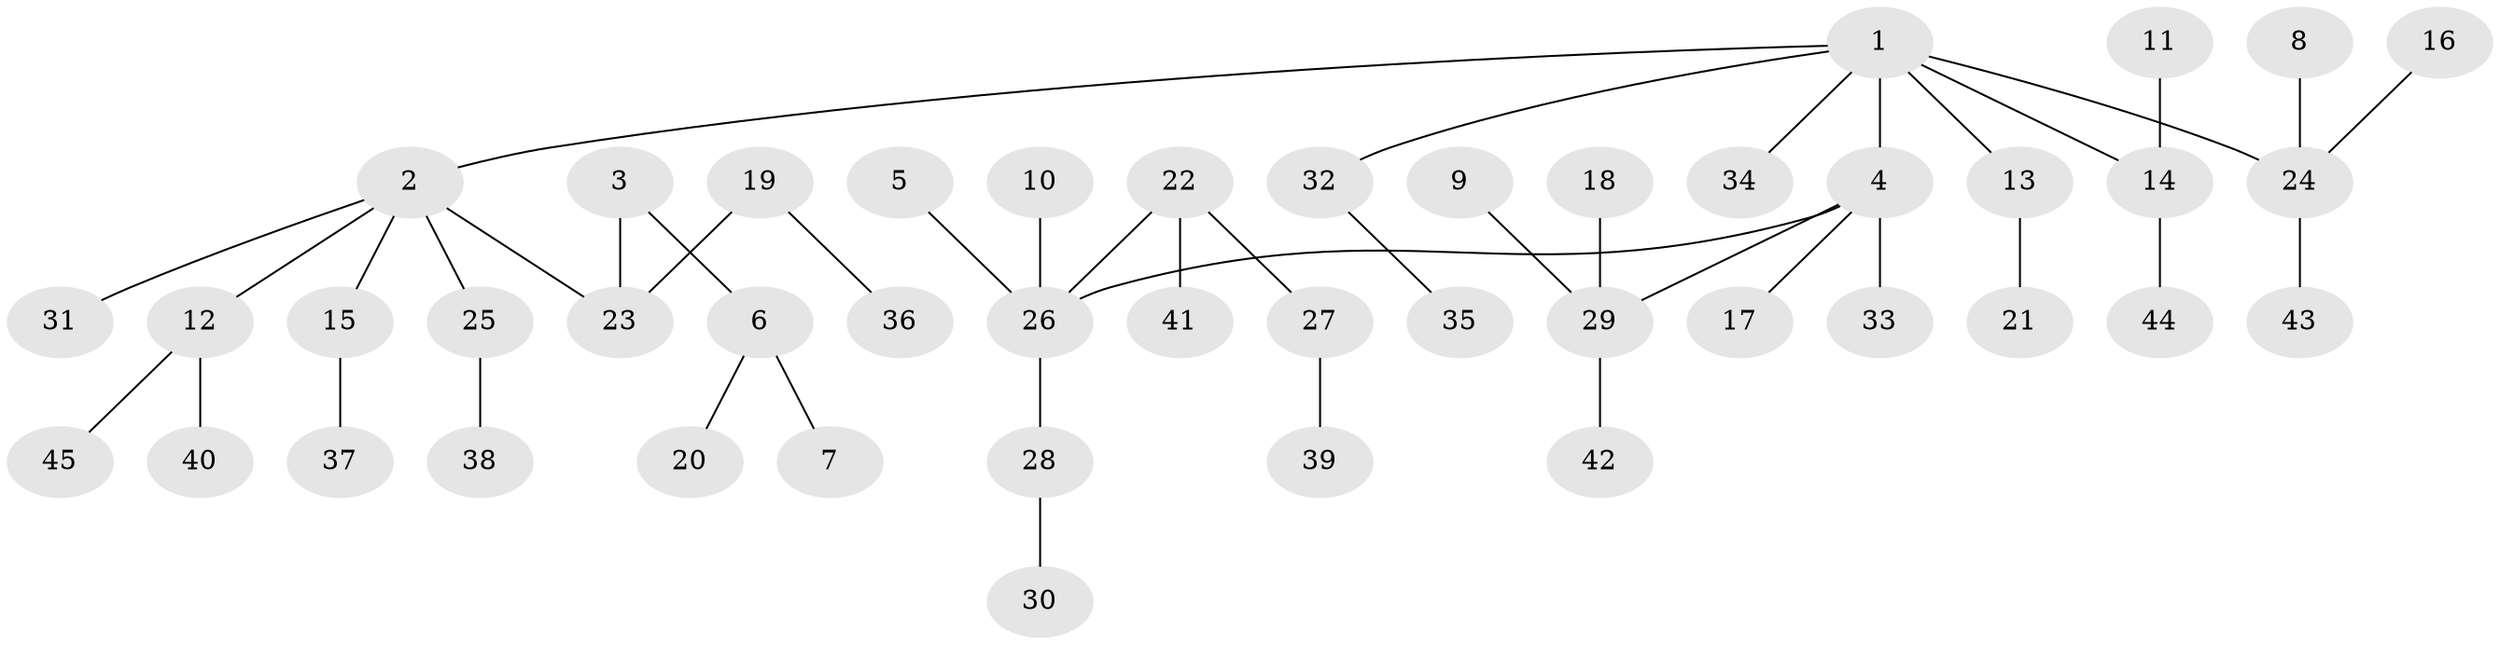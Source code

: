 // original degree distribution, {3: 0.0898876404494382, 7: 0.011235955056179775, 2: 0.30337078651685395, 5: 0.033707865168539325, 4: 0.07865168539325842, 6: 0.011235955056179775, 1: 0.47191011235955055}
// Generated by graph-tools (version 1.1) at 2025/50/03/09/25 03:50:22]
// undirected, 45 vertices, 44 edges
graph export_dot {
graph [start="1"]
  node [color=gray90,style=filled];
  1;
  2;
  3;
  4;
  5;
  6;
  7;
  8;
  9;
  10;
  11;
  12;
  13;
  14;
  15;
  16;
  17;
  18;
  19;
  20;
  21;
  22;
  23;
  24;
  25;
  26;
  27;
  28;
  29;
  30;
  31;
  32;
  33;
  34;
  35;
  36;
  37;
  38;
  39;
  40;
  41;
  42;
  43;
  44;
  45;
  1 -- 2 [weight=1.0];
  1 -- 4 [weight=1.0];
  1 -- 13 [weight=1.0];
  1 -- 14 [weight=1.0];
  1 -- 24 [weight=1.0];
  1 -- 32 [weight=1.0];
  1 -- 34 [weight=1.0];
  2 -- 12 [weight=1.0];
  2 -- 15 [weight=1.0];
  2 -- 23 [weight=1.0];
  2 -- 25 [weight=1.0];
  2 -- 31 [weight=1.0];
  3 -- 6 [weight=1.0];
  3 -- 23 [weight=1.0];
  4 -- 17 [weight=1.0];
  4 -- 26 [weight=1.0];
  4 -- 29 [weight=1.0];
  4 -- 33 [weight=1.0];
  5 -- 26 [weight=1.0];
  6 -- 7 [weight=1.0];
  6 -- 20 [weight=1.0];
  8 -- 24 [weight=1.0];
  9 -- 29 [weight=1.0];
  10 -- 26 [weight=1.0];
  11 -- 14 [weight=1.0];
  12 -- 40 [weight=1.0];
  12 -- 45 [weight=1.0];
  13 -- 21 [weight=1.0];
  14 -- 44 [weight=1.0];
  15 -- 37 [weight=1.0];
  16 -- 24 [weight=1.0];
  18 -- 29 [weight=1.0];
  19 -- 23 [weight=1.0];
  19 -- 36 [weight=1.0];
  22 -- 26 [weight=1.0];
  22 -- 27 [weight=1.0];
  22 -- 41 [weight=1.0];
  24 -- 43 [weight=1.0];
  25 -- 38 [weight=1.0];
  26 -- 28 [weight=1.0];
  27 -- 39 [weight=1.0];
  28 -- 30 [weight=1.0];
  29 -- 42 [weight=1.0];
  32 -- 35 [weight=1.0];
}
